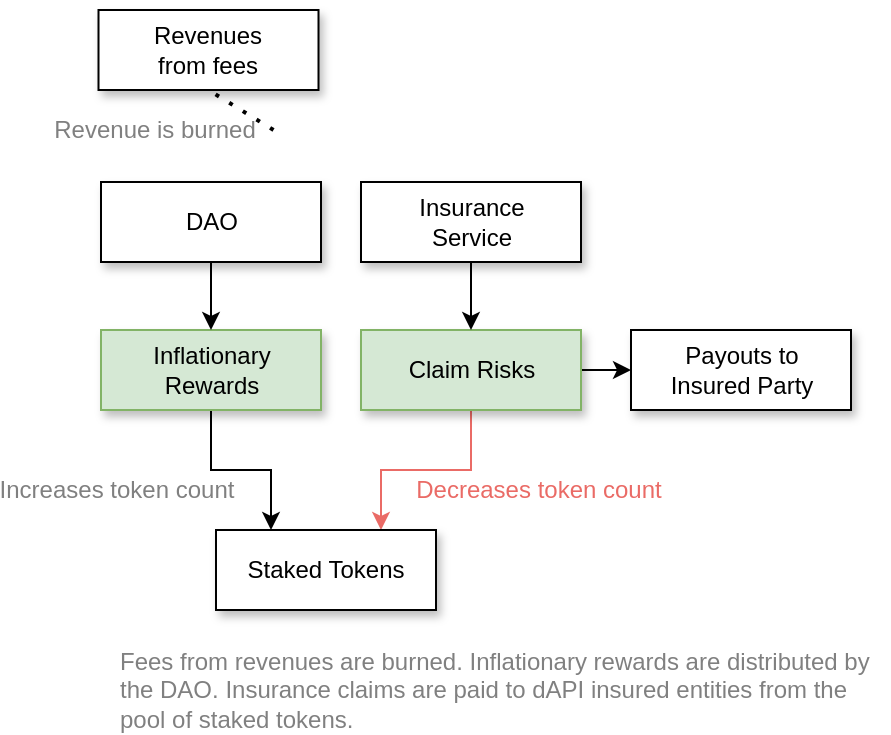 <mxfile version="14.6.13" type="device"><diagram id="C5RBs43oDa-KdzZeNtuy" name="Page-1"><mxGraphModel dx="1106" dy="860" grid="1" gridSize="10" guides="1" tooltips="1" connect="1" arrows="1" fold="1" page="1" pageScale="1" pageWidth="827" pageHeight="1169" math="0" shadow="0"><root><mxCell id="WIyWlLk6GJQsqaUBKTNV-0"/><mxCell id="WIyWlLk6GJQsqaUBKTNV-1" parent="WIyWlLk6GJQsqaUBKTNV-0"/><mxCell id="YnSxpok5iKf1OcXM566y-4" style="edgeStyle=orthogonalEdgeStyle;rounded=0;orthogonalLoop=1;jettySize=auto;html=1;entryX=0.25;entryY=0;entryDx=0;entryDy=0;strokeColor=#000000;strokeWidth=1;fontSize=12;fontColor=#808080;" parent="WIyWlLk6GJQsqaUBKTNV-1" source="-J9LtHLlSoGoy5qDoKKV-33" target="-J9LtHLlSoGoy5qDoKKV-40" edge="1"><mxGeometry relative="1" as="geometry"/></mxCell><mxCell id="-J9LtHLlSoGoy5qDoKKV-33" value="Inflationary Rewards" style="rounded=0;whiteSpace=wrap;html=1;shadow=1;fillColor=#d5e8d4;strokeColor=#82b366;" parent="WIyWlLk6GJQsqaUBKTNV-1" vertex="1"><mxGeometry x="82.5" y="210" width="110" height="40" as="geometry"/></mxCell><mxCell id="rLRXQCMkEq3qtOploGkG-4" value="" style="edgeStyle=orthogonalEdgeStyle;rounded=0;orthogonalLoop=1;jettySize=auto;html=1;strokeWidth=1;fontSize=12;fontColor=#000000;" parent="WIyWlLk6GJQsqaUBKTNV-1" source="-J9LtHLlSoGoy5qDoKKV-34" target="rLRXQCMkEq3qtOploGkG-2" edge="1"><mxGeometry relative="1" as="geometry"/></mxCell><mxCell id="r7gAZXY5qaFj9iDDyJte-0" value="" style="edgeStyle=orthogonalEdgeStyle;rounded=0;orthogonalLoop=1;jettySize=auto;html=1;entryX=0.75;entryY=0;entryDx=0;entryDy=0;strokeColor=#EA6B66;" edge="1" parent="WIyWlLk6GJQsqaUBKTNV-1" source="-J9LtHLlSoGoy5qDoKKV-34" target="-J9LtHLlSoGoy5qDoKKV-40"><mxGeometry relative="1" as="geometry"/></mxCell><mxCell id="r7gAZXY5qaFj9iDDyJte-1" value="&lt;font style=&quot;font-size: 12px&quot;&gt;Decreases token count&lt;/font&gt;" style="edgeLabel;html=1;align=center;verticalAlign=middle;resizable=0;points=[];fontColor=#EA6B66;" vertex="1" connectable="0" parent="r7gAZXY5qaFj9iDDyJte-0"><mxGeometry x="-0.226" y="-1" relative="1" as="geometry"><mxPoint x="44" y="11" as="offset"/></mxGeometry></mxCell><mxCell id="-J9LtHLlSoGoy5qDoKKV-34" value="Claim Risks" style="rounded=0;whiteSpace=wrap;html=1;shadow=1;fillColor=#d5e8d4;strokeColor=#82b366;" parent="WIyWlLk6GJQsqaUBKTNV-1" vertex="1"><mxGeometry x="212.5" y="210" width="110" height="40" as="geometry"/></mxCell><mxCell id="-J9LtHLlSoGoy5qDoKKV-40" value="Staked Tokens" style="rounded=0;whiteSpace=wrap;html=1;shadow=1;" parent="WIyWlLk6GJQsqaUBKTNV-1" vertex="1"><mxGeometry x="140" y="310" width="110" height="40" as="geometry"/></mxCell><mxCell id="-J9LtHLlSoGoy5qDoKKV-52" value="Fees from revenues are burned. Inflationary rewards are distributed by the DAO. Insurance claims are paid to dAPI insured entities from the pool of staked tokens." style="text;html=1;strokeColor=none;fillColor=none;align=left;verticalAlign=middle;whiteSpace=wrap;rounded=0;shadow=1;fontSize=12;fontColor=#808080;" parent="WIyWlLk6GJQsqaUBKTNV-1" vertex="1"><mxGeometry x="90" y="380" width="380" height="20" as="geometry"/></mxCell><mxCell id="rLRXQCMkEq3qtOploGkG-2" value="Payouts to &lt;br&gt;Insured Party" style="rounded=0;whiteSpace=wrap;html=1;shadow=1;" parent="WIyWlLk6GJQsqaUBKTNV-1" vertex="1"><mxGeometry x="347.5" y="210" width="110" height="40" as="geometry"/></mxCell><mxCell id="YnSxpok5iKf1OcXM566y-6" value="Increases token count" style="edgeLabel;html=1;align=center;verticalAlign=middle;resizable=0;points=[];fontSize=12;fontColor=#808080;" parent="WIyWlLk6GJQsqaUBKTNV-1" vertex="1" connectable="0"><mxGeometry x="90" y="290" as="geometry"/></mxCell><mxCell id="YnSxpok5iKf1OcXM566y-7" value="Revenues &lt;br&gt;from fees" style="rounded=0;whiteSpace=wrap;html=1;shadow=1;" parent="WIyWlLk6GJQsqaUBKTNV-1" vertex="1"><mxGeometry x="81.25" y="50" width="110" height="40" as="geometry"/></mxCell><mxCell id="YnSxpok5iKf1OcXM566y-10" value="Revenue is burned" style="text;html=1;align=center;verticalAlign=middle;resizable=0;points=[];autosize=1;fontSize=12;fontColor=#808080;" parent="WIyWlLk6GJQsqaUBKTNV-1" vertex="1"><mxGeometry x="48.75" y="100" width="120" height="20" as="geometry"/></mxCell><mxCell id="YnSxpok5iKf1OcXM566y-12" value="" style="edgeStyle=orthogonalEdgeStyle;rounded=0;orthogonalLoop=1;jettySize=auto;html=1;strokeColor=#000000;strokeWidth=1;fontSize=12;fontColor=#808080;" parent="WIyWlLk6GJQsqaUBKTNV-1" source="YnSxpok5iKf1OcXM566y-11" target="-J9LtHLlSoGoy5qDoKKV-34" edge="1"><mxGeometry relative="1" as="geometry"/></mxCell><mxCell id="YnSxpok5iKf1OcXM566y-11" value="Insurance&lt;br&gt;Service" style="rounded=0;whiteSpace=wrap;html=1;shadow=1;" parent="WIyWlLk6GJQsqaUBKTNV-1" vertex="1"><mxGeometry x="212.5" y="136" width="110" height="40" as="geometry"/></mxCell><mxCell id="YnSxpok5iKf1OcXM566y-13" value="" style="endArrow=none;dashed=1;html=1;dashPattern=1 3;strokeWidth=2;fontSize=12;fontColor=#808080;entryX=0.5;entryY=1;entryDx=0;entryDy=0;" parent="WIyWlLk6GJQsqaUBKTNV-1" target="YnSxpok5iKf1OcXM566y-7" edge="1"><mxGeometry width="50" height="50" relative="1" as="geometry"><mxPoint x="168.75" y="110" as="sourcePoint"/><mxPoint x="438.75" y="350" as="targetPoint"/></mxGeometry></mxCell><mxCell id="YnSxpok5iKf1OcXM566y-15" value="" style="edgeStyle=orthogonalEdgeStyle;rounded=0;orthogonalLoop=1;jettySize=auto;html=1;strokeColor=#000000;strokeWidth=1;fontSize=12;fontColor=#808080;" parent="WIyWlLk6GJQsqaUBKTNV-1" source="YnSxpok5iKf1OcXM566y-14" target="-J9LtHLlSoGoy5qDoKKV-33" edge="1"><mxGeometry relative="1" as="geometry"/></mxCell><mxCell id="YnSxpok5iKf1OcXM566y-14" value="DAO" style="rounded=0;whiteSpace=wrap;html=1;shadow=1;" parent="WIyWlLk6GJQsqaUBKTNV-1" vertex="1"><mxGeometry x="82.5" y="136" width="110" height="40" as="geometry"/></mxCell></root></mxGraphModel></diagram></mxfile>